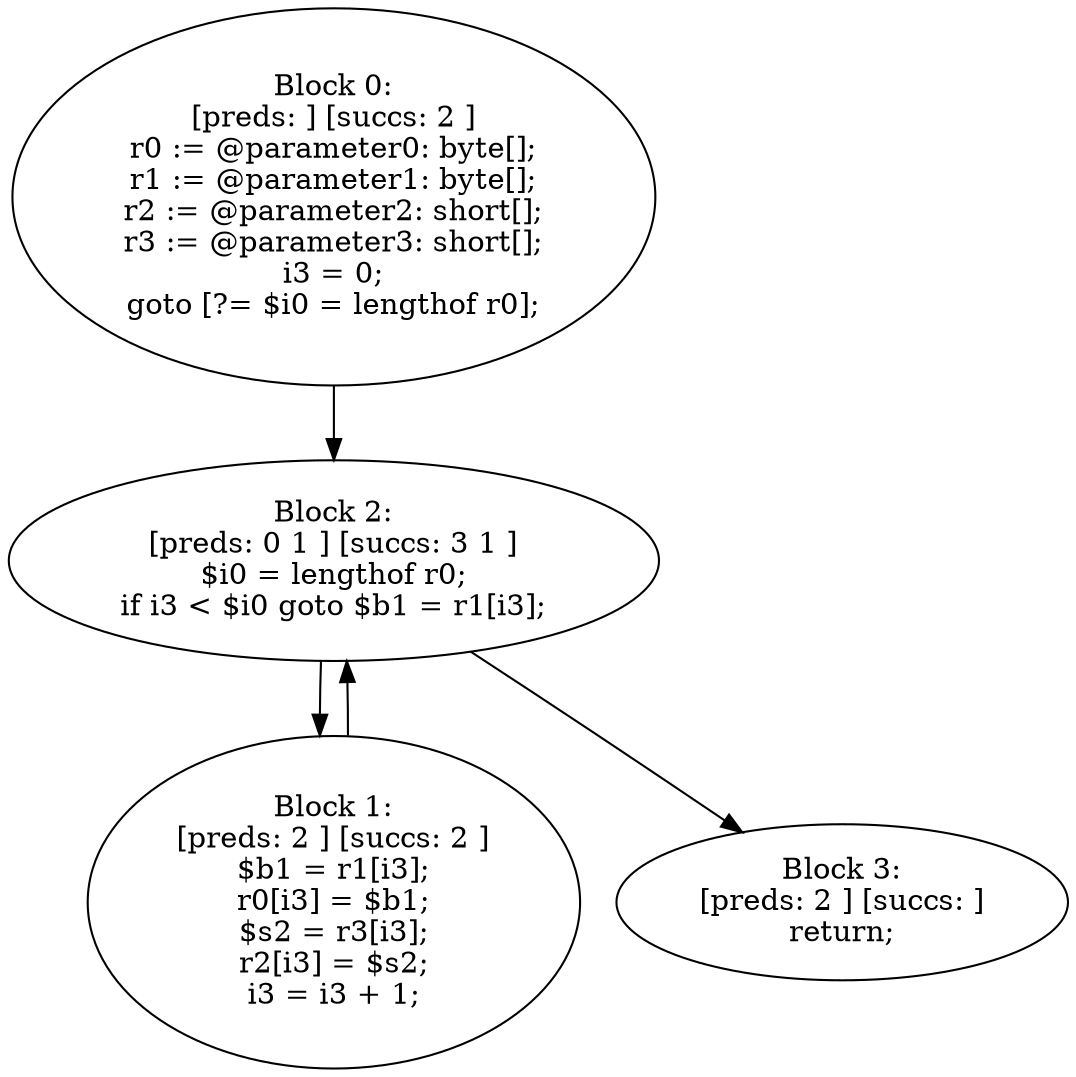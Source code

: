 digraph "unitGraph" {
    "Block 0:
[preds: ] [succs: 2 ]
r0 := @parameter0: byte[];
r1 := @parameter1: byte[];
r2 := @parameter2: short[];
r3 := @parameter3: short[];
i3 = 0;
goto [?= $i0 = lengthof r0];
"
    "Block 1:
[preds: 2 ] [succs: 2 ]
$b1 = r1[i3];
r0[i3] = $b1;
$s2 = r3[i3];
r2[i3] = $s2;
i3 = i3 + 1;
"
    "Block 2:
[preds: 0 1 ] [succs: 3 1 ]
$i0 = lengthof r0;
if i3 < $i0 goto $b1 = r1[i3];
"
    "Block 3:
[preds: 2 ] [succs: ]
return;
"
    "Block 0:
[preds: ] [succs: 2 ]
r0 := @parameter0: byte[];
r1 := @parameter1: byte[];
r2 := @parameter2: short[];
r3 := @parameter3: short[];
i3 = 0;
goto [?= $i0 = lengthof r0];
"->"Block 2:
[preds: 0 1 ] [succs: 3 1 ]
$i0 = lengthof r0;
if i3 < $i0 goto $b1 = r1[i3];
";
    "Block 1:
[preds: 2 ] [succs: 2 ]
$b1 = r1[i3];
r0[i3] = $b1;
$s2 = r3[i3];
r2[i3] = $s2;
i3 = i3 + 1;
"->"Block 2:
[preds: 0 1 ] [succs: 3 1 ]
$i0 = lengthof r0;
if i3 < $i0 goto $b1 = r1[i3];
";
    "Block 2:
[preds: 0 1 ] [succs: 3 1 ]
$i0 = lengthof r0;
if i3 < $i0 goto $b1 = r1[i3];
"->"Block 3:
[preds: 2 ] [succs: ]
return;
";
    "Block 2:
[preds: 0 1 ] [succs: 3 1 ]
$i0 = lengthof r0;
if i3 < $i0 goto $b1 = r1[i3];
"->"Block 1:
[preds: 2 ] [succs: 2 ]
$b1 = r1[i3];
r0[i3] = $b1;
$s2 = r3[i3];
r2[i3] = $s2;
i3 = i3 + 1;
";
}
